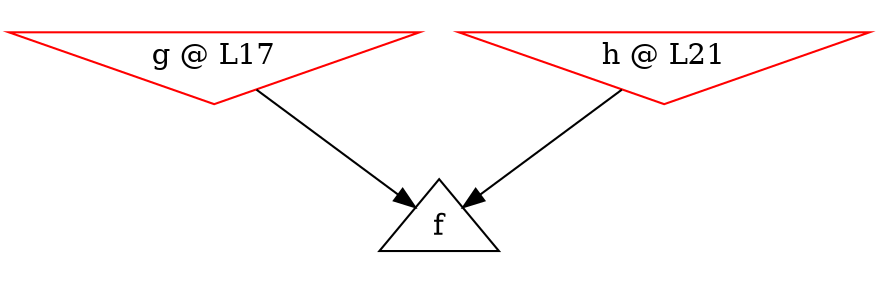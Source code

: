 digraph G {
	 g [label="g @ L17", shape=invtriangle, color=red]
	f [shape=triangle]	 g -> f;
	 h [label="h @ L21", shape=invtriangle, color=red]
	f [shape=triangle]	 h -> f;
}
